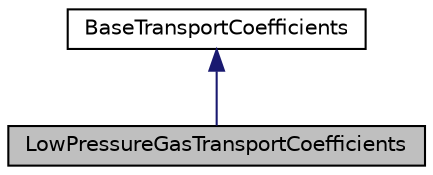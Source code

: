 digraph "LowPressureGasTransportCoefficients"
{
  edge [fontname="Helvetica",fontsize="10",labelfontname="Helvetica",labelfontsize="10"];
  node [fontname="Helvetica",fontsize="10",shape=record];
  Node2 [label="LowPressureGasTransportCoefficients",height=0.2,width=0.4,color="black", fillcolor="grey75", style="filled", fontcolor="black"];
  Node3 -> Node2 [dir="back",color="midnightblue",fontsize="10",style="solid",fontname="Helvetica"];
  Node3 [label="BaseTransportCoefficients",height=0.2,width=0.4,color="black", fillcolor="white", style="filled",URL="$classBaseTransportCoefficients.html",tooltip="High-pressure transport coefficients. "];
}
